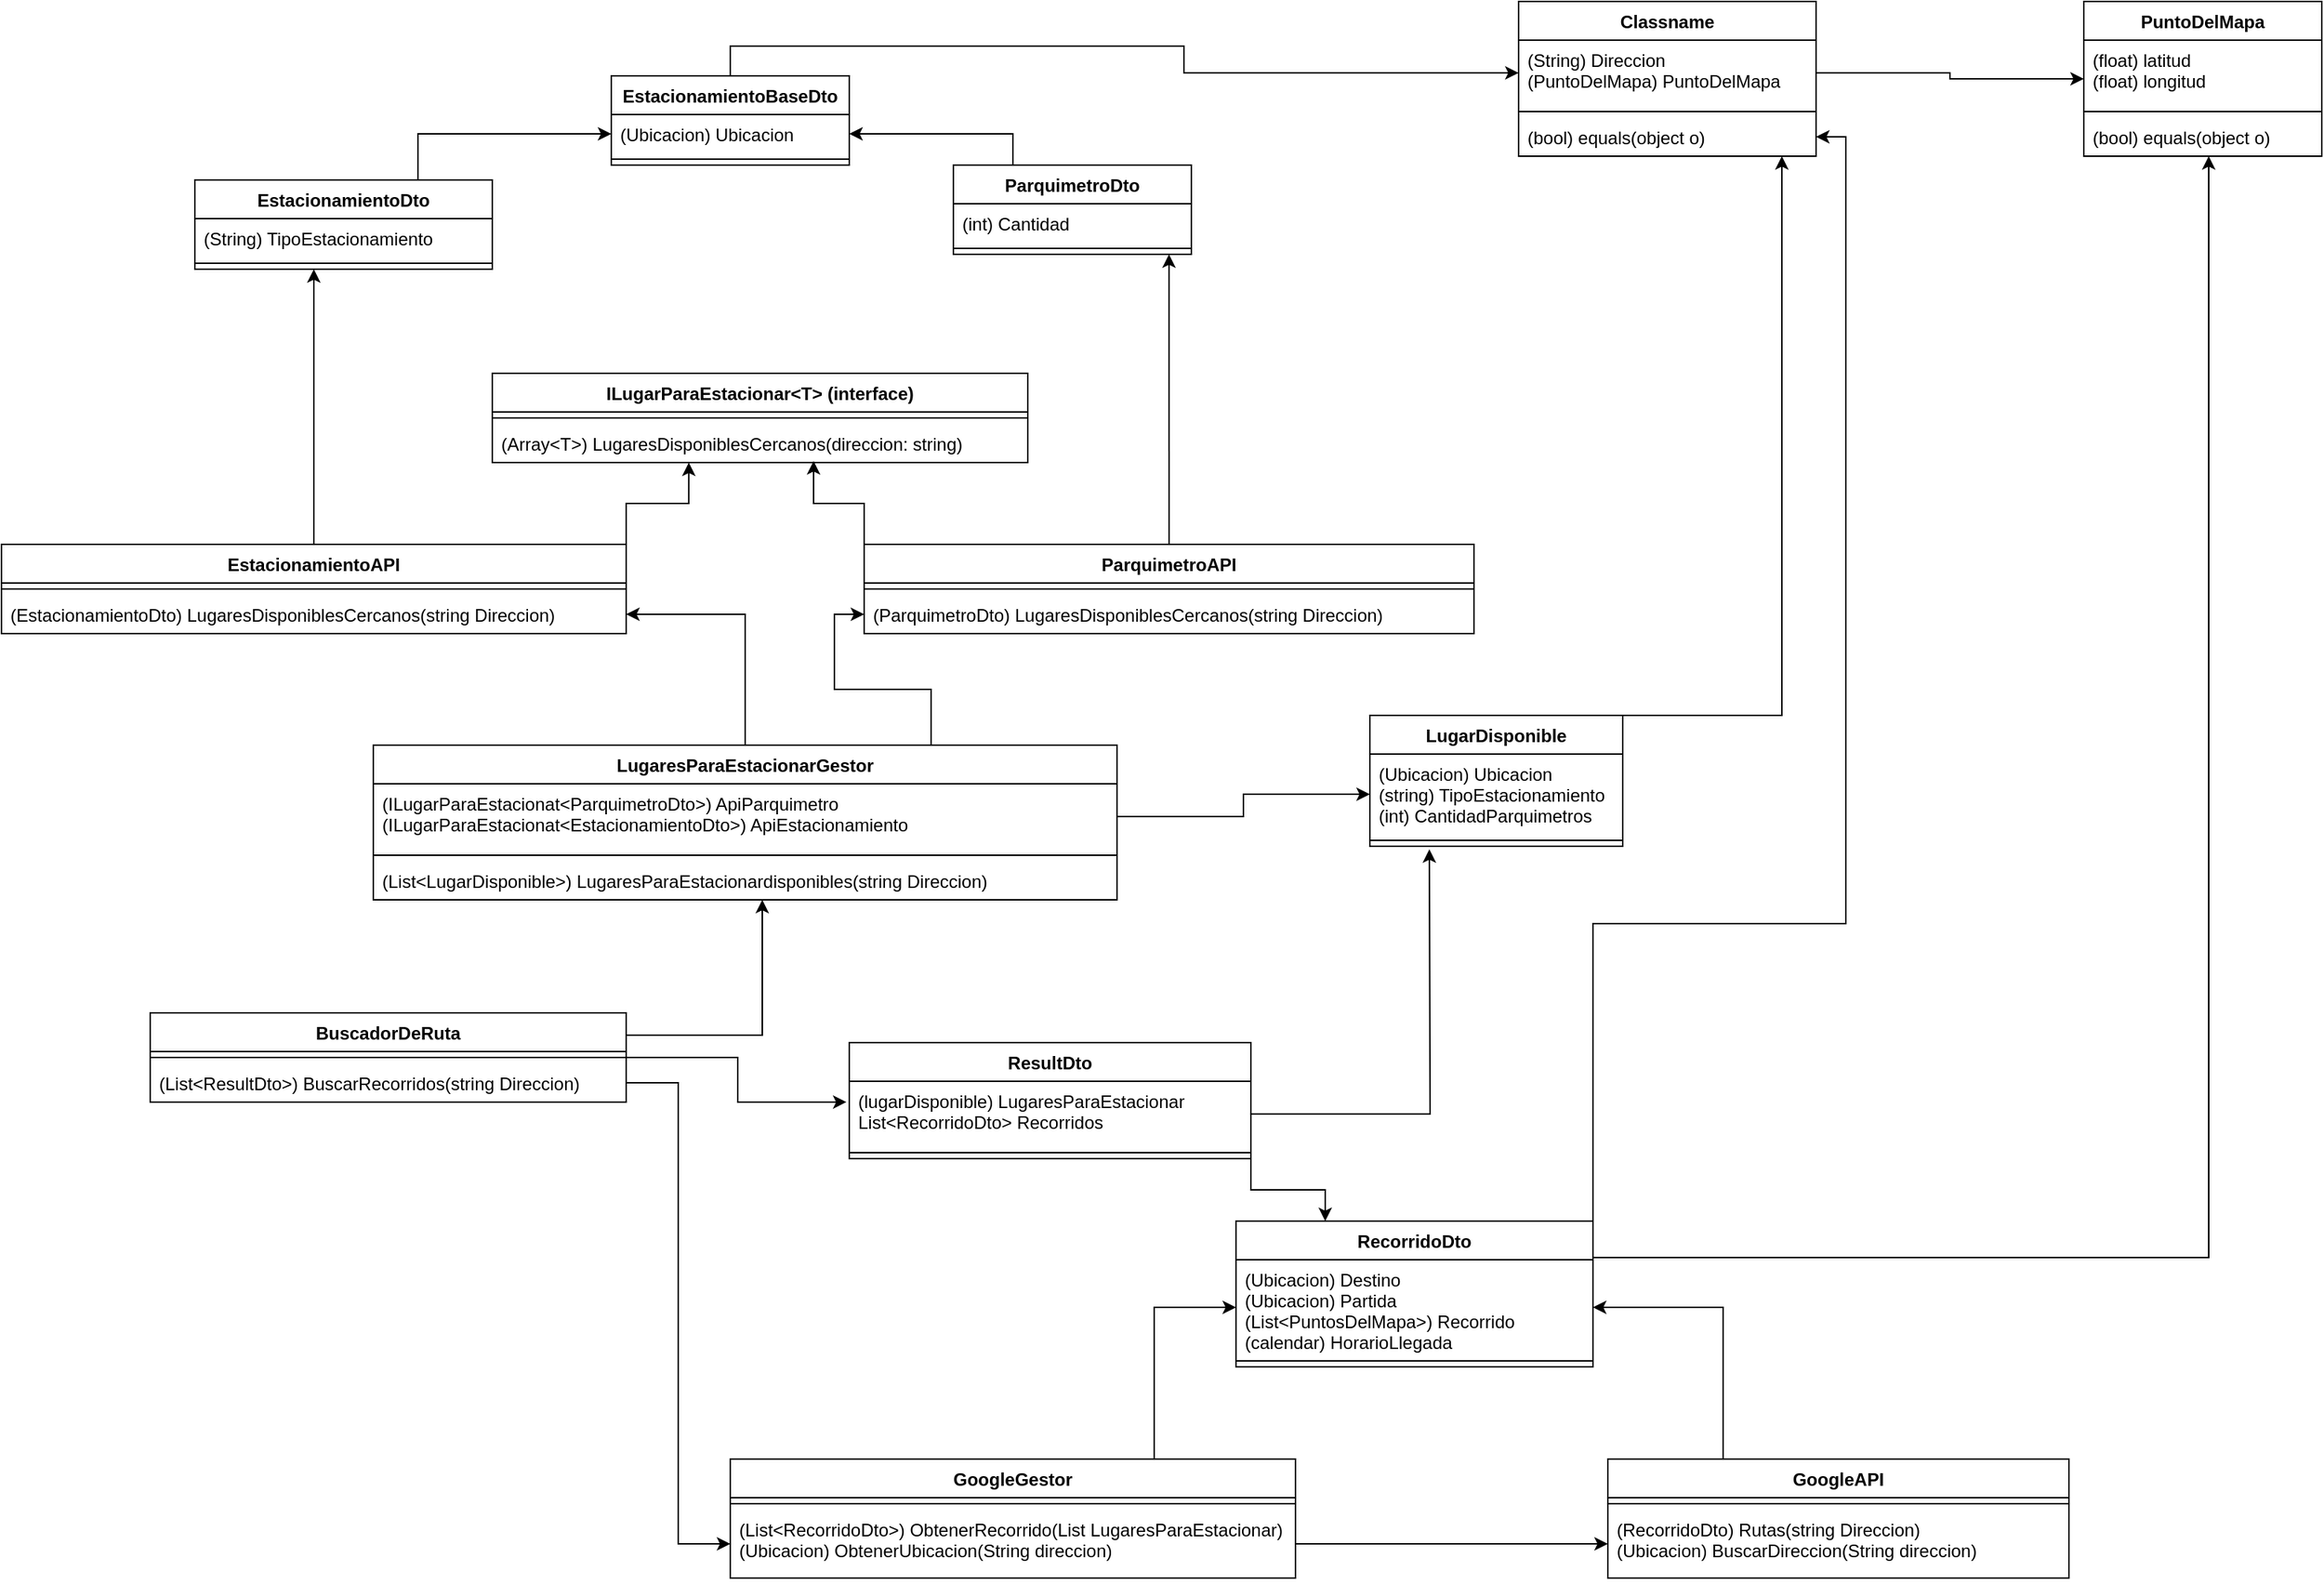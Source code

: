 <mxfile version="15.6.8" type="device"><diagram name="Objetos" id="9f46799a-70d6-7492-0946-bef42562c5a5"><mxGraphModel dx="2522" dy="804" grid="1" gridSize="10" guides="1" tooltips="1" connect="1" arrows="1" fold="1" page="1" pageScale="1" pageWidth="1100" pageHeight="850" background="none" math="0" shadow="0"><root><mxCell id="0"/><mxCell id="1" parent="0"/><mxCell id="ZtPovmmrV-2lYVt7oD1E-54" style="edgeStyle=orthogonalEdgeStyle;rounded=0;orthogonalLoop=1;jettySize=auto;html=1;exitX=0;exitY=0;exitDx=0;exitDy=0;entryX=0.6;entryY=0.962;entryDx=0;entryDy=0;entryPerimeter=0;" parent="1" source="MHXmVaNz-9DCNno7EuRC-1" target="ZtPovmmrV-2lYVt7oD1E-19" edge="1"><mxGeometry relative="1" as="geometry"/></mxCell><mxCell id="ZtPovmmrV-2lYVt7oD1E-56" style="edgeStyle=orthogonalEdgeStyle;rounded=0;orthogonalLoop=1;jettySize=auto;html=1;exitX=0.5;exitY=0;exitDx=0;exitDy=0;entryX=0.906;entryY=1;entryDx=0;entryDy=0;entryPerimeter=0;" parent="1" source="MHXmVaNz-9DCNno7EuRC-1" target="x2M2mlnpcVLHI6Kx0Qy7-11" edge="1"><mxGeometry relative="1" as="geometry"/></mxCell><mxCell id="MHXmVaNz-9DCNno7EuRC-1" value="ParquimetroAPI" style="swimlane;fontStyle=1;align=center;verticalAlign=top;childLayout=stackLayout;horizontal=1;startSize=26;horizontalStack=0;resizeParent=1;resizeParentMax=0;resizeLast=0;collapsible=1;marginBottom=0;" parent="1" vertex="1"><mxGeometry x="290" y="365" width="410" height="60" as="geometry"/></mxCell><mxCell id="MHXmVaNz-9DCNno7EuRC-3" value="" style="line;strokeWidth=1;fillColor=none;align=left;verticalAlign=middle;spacingTop=-1;spacingLeft=3;spacingRight=3;rotatable=0;labelPosition=right;points=[];portConstraint=eastwest;" parent="MHXmVaNz-9DCNno7EuRC-1" vertex="1"><mxGeometry y="26" width="410" height="8" as="geometry"/></mxCell><mxCell id="MHXmVaNz-9DCNno7EuRC-4" value="(ParquimetroDto) LugaresDisponiblesCercanos(string Direccion)" style="text;strokeColor=none;fillColor=none;align=left;verticalAlign=top;spacingLeft=4;spacingRight=4;overflow=hidden;rotatable=0;points=[[0,0.5],[1,0.5]];portConstraint=eastwest;" parent="MHXmVaNz-9DCNno7EuRC-1" vertex="1"><mxGeometry y="34" width="410" height="26" as="geometry"/></mxCell><mxCell id="ZtPovmmrV-2lYVt7oD1E-53" style="edgeStyle=orthogonalEdgeStyle;rounded=0;orthogonalLoop=1;jettySize=auto;html=1;exitX=1;exitY=0;exitDx=0;exitDy=0;entryX=0.367;entryY=1;entryDx=0;entryDy=0;entryPerimeter=0;" parent="1" source="MHXmVaNz-9DCNno7EuRC-5" target="ZtPovmmrV-2lYVt7oD1E-19" edge="1"><mxGeometry relative="1" as="geometry"/></mxCell><mxCell id="ZtPovmmrV-2lYVt7oD1E-55" style="edgeStyle=orthogonalEdgeStyle;rounded=0;orthogonalLoop=1;jettySize=auto;html=1;exitX=0.5;exitY=0;exitDx=0;exitDy=0;entryX=0.4;entryY=1;entryDx=0;entryDy=0;entryPerimeter=0;" parent="1" source="MHXmVaNz-9DCNno7EuRC-5" target="x2M2mlnpcVLHI6Kx0Qy7-7" edge="1"><mxGeometry relative="1" as="geometry"/></mxCell><mxCell id="MHXmVaNz-9DCNno7EuRC-5" value="EstacionamientoAPI" style="swimlane;fontStyle=1;align=center;verticalAlign=top;childLayout=stackLayout;horizontal=1;startSize=26;horizontalStack=0;resizeParent=1;resizeParentMax=0;resizeLast=0;collapsible=1;marginBottom=0;" parent="1" vertex="1"><mxGeometry x="-290" y="365" width="420" height="60" as="geometry"/></mxCell><mxCell id="MHXmVaNz-9DCNno7EuRC-7" value="" style="line;strokeWidth=1;fillColor=none;align=left;verticalAlign=middle;spacingTop=-1;spacingLeft=3;spacingRight=3;rotatable=0;labelPosition=right;points=[];portConstraint=eastwest;" parent="MHXmVaNz-9DCNno7EuRC-5" vertex="1"><mxGeometry y="26" width="420" height="8" as="geometry"/></mxCell><mxCell id="MHXmVaNz-9DCNno7EuRC-8" value="(EstacionamientoDto) LugaresDisponiblesCercanos(string Direccion)" style="text;strokeColor=none;fillColor=none;align=left;verticalAlign=top;spacingLeft=4;spacingRight=4;overflow=hidden;rotatable=0;points=[[0,0.5],[1,0.5]];portConstraint=eastwest;" parent="MHXmVaNz-9DCNno7EuRC-5" vertex="1"><mxGeometry y="34" width="420" height="26" as="geometry"/></mxCell><mxCell id="ZtPovmmrV-2lYVt7oD1E-60" style="edgeStyle=orthogonalEdgeStyle;rounded=0;orthogonalLoop=1;jettySize=auto;html=1;exitX=0.25;exitY=0;exitDx=0;exitDy=0;entryX=1;entryY=0.5;entryDx=0;entryDy=0;" parent="1" source="MHXmVaNz-9DCNno7EuRC-15" target="ZtPovmmrV-2lYVt7oD1E-2" edge="1"><mxGeometry relative="1" as="geometry"/></mxCell><mxCell id="MHXmVaNz-9DCNno7EuRC-15" value="GoogleAPI" style="swimlane;fontStyle=1;align=center;verticalAlign=top;childLayout=stackLayout;horizontal=1;startSize=26;horizontalStack=0;resizeParent=1;resizeParentMax=0;resizeLast=0;collapsible=1;marginBottom=0;" parent="1" vertex="1"><mxGeometry x="790" y="980" width="310" height="80" as="geometry"/></mxCell><mxCell id="MHXmVaNz-9DCNno7EuRC-17" value="" style="line;strokeWidth=1;fillColor=none;align=left;verticalAlign=middle;spacingTop=-1;spacingLeft=3;spacingRight=3;rotatable=0;labelPosition=right;points=[];portConstraint=eastwest;" parent="MHXmVaNz-9DCNno7EuRC-15" vertex="1"><mxGeometry y="26" width="310" height="8" as="geometry"/></mxCell><mxCell id="MHXmVaNz-9DCNno7EuRC-18" value="(RecorridoDto) Rutas(string Direccion)&#10;(Ubicacion) BuscarDireccion(String direccion)" style="text;strokeColor=none;fillColor=none;align=left;verticalAlign=top;spacingLeft=4;spacingRight=4;overflow=hidden;rotatable=0;points=[[0,0.5],[1,0.5]];portConstraint=eastwest;" parent="MHXmVaNz-9DCNno7EuRC-15" vertex="1"><mxGeometry y="34" width="310" height="46" as="geometry"/></mxCell><mxCell id="ZtPovmmrV-2lYVt7oD1E-67" style="edgeStyle=orthogonalEdgeStyle;rounded=0;orthogonalLoop=1;jettySize=auto;html=1;exitX=1;exitY=0.25;exitDx=0;exitDy=0;entryX=0.523;entryY=1;entryDx=0;entryDy=0;entryPerimeter=0;" parent="1" source="MHXmVaNz-9DCNno7EuRC-19" target="ZtPovmmrV-2lYVt7oD1E-66" edge="1"><mxGeometry relative="1" as="geometry"/></mxCell><mxCell id="frEFp2vjjZAUUh8ltTUJ-54" style="edgeStyle=orthogonalEdgeStyle;rounded=0;orthogonalLoop=1;jettySize=auto;html=1;exitX=1;exitY=0.5;exitDx=0;exitDy=0;entryX=-0.007;entryY=0.318;entryDx=0;entryDy=0;entryPerimeter=0;" edge="1" parent="1" source="MHXmVaNz-9DCNno7EuRC-19" target="frEFp2vjjZAUUh8ltTUJ-49"><mxGeometry relative="1" as="geometry"/></mxCell><mxCell id="MHXmVaNz-9DCNno7EuRC-19" value="BuscadorDeRuta" style="swimlane;fontStyle=1;align=center;verticalAlign=top;childLayout=stackLayout;horizontal=1;startSize=26;horizontalStack=0;resizeParent=1;resizeParentMax=0;resizeLast=0;collapsible=1;marginBottom=0;" parent="1" vertex="1"><mxGeometry x="-190" y="680" width="320" height="60" as="geometry"/></mxCell><mxCell id="MHXmVaNz-9DCNno7EuRC-21" value="" style="line;strokeWidth=1;fillColor=none;align=left;verticalAlign=middle;spacingTop=-1;spacingLeft=3;spacingRight=3;rotatable=0;labelPosition=right;points=[];portConstraint=eastwest;" parent="MHXmVaNz-9DCNno7EuRC-19" vertex="1"><mxGeometry y="26" width="320" height="8" as="geometry"/></mxCell><mxCell id="MHXmVaNz-9DCNno7EuRC-22" value="(List&lt;ResultDto&gt;) BuscarRecorridos(string Direccion)" style="text;strokeColor=none;fillColor=none;align=left;verticalAlign=top;spacingLeft=4;spacingRight=4;overflow=hidden;rotatable=0;points=[[0,0.5],[1,0.5]];portConstraint=eastwest;" parent="MHXmVaNz-9DCNno7EuRC-19" vertex="1"><mxGeometry y="34" width="320" height="26" as="geometry"/></mxCell><mxCell id="ZtPovmmrV-2lYVt7oD1E-6" style="edgeStyle=orthogonalEdgeStyle;rounded=0;orthogonalLoop=1;jettySize=auto;html=1;exitX=0.75;exitY=0;exitDx=0;exitDy=0;entryX=0;entryY=0.5;entryDx=0;entryDy=0;" parent="1" source="-i6BnQG2Mtu0yoZ5Eoeo-1" target="ZtPovmmrV-2lYVt7oD1E-2" edge="1"><mxGeometry relative="1" as="geometry"/></mxCell><mxCell id="-i6BnQG2Mtu0yoZ5Eoeo-1" value="GoogleGestor" style="swimlane;fontStyle=1;align=center;verticalAlign=top;childLayout=stackLayout;horizontal=1;startSize=26;horizontalStack=0;resizeParent=1;resizeParentMax=0;resizeLast=0;collapsible=1;marginBottom=0;" parent="1" vertex="1"><mxGeometry x="200" y="980" width="380" height="80" as="geometry"/></mxCell><mxCell id="-i6BnQG2Mtu0yoZ5Eoeo-3" value="" style="line;strokeWidth=1;fillColor=none;align=left;verticalAlign=middle;spacingTop=-1;spacingLeft=3;spacingRight=3;rotatable=0;labelPosition=right;points=[];portConstraint=eastwest;" parent="-i6BnQG2Mtu0yoZ5Eoeo-1" vertex="1"><mxGeometry y="26" width="380" height="8" as="geometry"/></mxCell><mxCell id="-i6BnQG2Mtu0yoZ5Eoeo-4" value="(List&lt;RecorridoDto&gt;) ObtenerRecorrido(List LugaresParaEstacionar)&#10;(Ubicacion) ObtenerUbicacion(String direccion)" style="text;strokeColor=none;fillColor=none;align=left;verticalAlign=top;spacingLeft=4;spacingRight=4;overflow=hidden;rotatable=0;points=[[0,0.5],[1,0.5]];portConstraint=eastwest;" parent="-i6BnQG2Mtu0yoZ5Eoeo-1" vertex="1"><mxGeometry y="34" width="380" height="46" as="geometry"/></mxCell><mxCell id="-i6BnQG2Mtu0yoZ5Eoeo-5" style="edgeStyle=orthogonalEdgeStyle;rounded=0;orthogonalLoop=1;jettySize=auto;html=1;exitX=1;exitY=0.5;exitDx=0;exitDy=0;" parent="1" source="MHXmVaNz-9DCNno7EuRC-22" target="-i6BnQG2Mtu0yoZ5Eoeo-4" edge="1"><mxGeometry relative="1" as="geometry"/></mxCell><mxCell id="frEFp2vjjZAUUh8ltTUJ-34" style="edgeStyle=orthogonalEdgeStyle;rounded=0;orthogonalLoop=1;jettySize=auto;html=1;exitX=0.5;exitY=0;exitDx=0;exitDy=0;entryX=0;entryY=0.5;entryDx=0;entryDy=0;" edge="1" parent="1" source="x2M2mlnpcVLHI6Kx0Qy7-1" target="frEFp2vjjZAUUh8ltTUJ-28"><mxGeometry relative="1" as="geometry"/></mxCell><mxCell id="x2M2mlnpcVLHI6Kx0Qy7-1" value="EstacionamientoBaseDto" style="swimlane;fontStyle=1;align=center;verticalAlign=top;childLayout=stackLayout;horizontal=1;startSize=26;horizontalStack=0;resizeParent=1;resizeParentMax=0;resizeLast=0;collapsible=1;marginBottom=0;" parent="1" vertex="1"><mxGeometry x="120" y="50" width="160" height="60" as="geometry"/></mxCell><mxCell id="x2M2mlnpcVLHI6Kx0Qy7-2" value="(Ubicacion) Ubicacion" style="text;strokeColor=none;fillColor=none;align=left;verticalAlign=top;spacingLeft=4;spacingRight=4;overflow=hidden;rotatable=0;points=[[0,0.5],[1,0.5]];portConstraint=eastwest;" parent="x2M2mlnpcVLHI6Kx0Qy7-1" vertex="1"><mxGeometry y="26" width="160" height="26" as="geometry"/></mxCell><mxCell id="x2M2mlnpcVLHI6Kx0Qy7-3" value="" style="line;strokeWidth=1;fillColor=none;align=left;verticalAlign=middle;spacingTop=-1;spacingLeft=3;spacingRight=3;rotatable=0;labelPosition=right;points=[];portConstraint=eastwest;" parent="x2M2mlnpcVLHI6Kx0Qy7-1" vertex="1"><mxGeometry y="52" width="160" height="8" as="geometry"/></mxCell><mxCell id="ZtPovmmrV-2lYVt7oD1E-45" style="edgeStyle=orthogonalEdgeStyle;rounded=0;orthogonalLoop=1;jettySize=auto;html=1;exitX=0.75;exitY=0;exitDx=0;exitDy=0;entryX=0;entryY=0.5;entryDx=0;entryDy=0;" parent="1" source="x2M2mlnpcVLHI6Kx0Qy7-5" target="x2M2mlnpcVLHI6Kx0Qy7-2" edge="1"><mxGeometry relative="1" as="geometry"/></mxCell><mxCell id="x2M2mlnpcVLHI6Kx0Qy7-5" value="EstacionamientoDto" style="swimlane;fontStyle=1;align=center;verticalAlign=top;childLayout=stackLayout;horizontal=1;startSize=26;horizontalStack=0;resizeParent=1;resizeParentMax=0;resizeLast=0;collapsible=1;marginBottom=0;" parent="1" vertex="1"><mxGeometry x="-160" y="120" width="200" height="60" as="geometry"/></mxCell><mxCell id="x2M2mlnpcVLHI6Kx0Qy7-6" value="(String) TipoEstacionamiento" style="text;strokeColor=none;fillColor=none;align=left;verticalAlign=top;spacingLeft=4;spacingRight=4;overflow=hidden;rotatable=0;points=[[0,0.5],[1,0.5]];portConstraint=eastwest;" parent="x2M2mlnpcVLHI6Kx0Qy7-5" vertex="1"><mxGeometry y="26" width="200" height="26" as="geometry"/></mxCell><mxCell id="x2M2mlnpcVLHI6Kx0Qy7-7" value="" style="line;strokeWidth=1;fillColor=none;align=left;verticalAlign=middle;spacingTop=-1;spacingLeft=3;spacingRight=3;rotatable=0;labelPosition=right;points=[];portConstraint=eastwest;" parent="x2M2mlnpcVLHI6Kx0Qy7-5" vertex="1"><mxGeometry y="52" width="200" height="8" as="geometry"/></mxCell><mxCell id="ZtPovmmrV-2lYVt7oD1E-46" style="edgeStyle=orthogonalEdgeStyle;rounded=0;orthogonalLoop=1;jettySize=auto;html=1;exitX=0.25;exitY=0;exitDx=0;exitDy=0;entryX=1;entryY=0.5;entryDx=0;entryDy=0;" parent="1" source="x2M2mlnpcVLHI6Kx0Qy7-9" target="x2M2mlnpcVLHI6Kx0Qy7-2" edge="1"><mxGeometry relative="1" as="geometry"/></mxCell><mxCell id="x2M2mlnpcVLHI6Kx0Qy7-9" value="ParquimetroDto" style="swimlane;fontStyle=1;align=center;verticalAlign=top;childLayout=stackLayout;horizontal=1;startSize=26;horizontalStack=0;resizeParent=1;resizeParentMax=0;resizeLast=0;collapsible=1;marginBottom=0;" parent="1" vertex="1"><mxGeometry x="350" y="110" width="160" height="60" as="geometry"/></mxCell><mxCell id="x2M2mlnpcVLHI6Kx0Qy7-10" value="(int) Cantidad" style="text;strokeColor=none;fillColor=none;align=left;verticalAlign=top;spacingLeft=4;spacingRight=4;overflow=hidden;rotatable=0;points=[[0,0.5],[1,0.5]];portConstraint=eastwest;" parent="x2M2mlnpcVLHI6Kx0Qy7-9" vertex="1"><mxGeometry y="26" width="160" height="26" as="geometry"/></mxCell><mxCell id="x2M2mlnpcVLHI6Kx0Qy7-11" value="" style="line;strokeWidth=1;fillColor=none;align=left;verticalAlign=middle;spacingTop=-1;spacingLeft=3;spacingRight=3;rotatable=0;labelPosition=right;points=[];portConstraint=eastwest;" parent="x2M2mlnpcVLHI6Kx0Qy7-9" vertex="1"><mxGeometry y="52" width="160" height="8" as="geometry"/></mxCell><mxCell id="frEFp2vjjZAUUh8ltTUJ-37" style="edgeStyle=orthogonalEdgeStyle;rounded=0;orthogonalLoop=1;jettySize=auto;html=1;exitX=1;exitY=0;exitDx=0;exitDy=0;entryX=1;entryY=0.5;entryDx=0;entryDy=0;" edge="1" parent="1" source="ZtPovmmrV-2lYVt7oD1E-1" target="frEFp2vjjZAUUh8ltTUJ-30"><mxGeometry relative="1" as="geometry"><Array as="points"><mxPoint x="950" y="620"/><mxPoint x="950" y="91"/></Array></mxGeometry></mxCell><mxCell id="frEFp2vjjZAUUh8ltTUJ-46" style="edgeStyle=orthogonalEdgeStyle;rounded=0;orthogonalLoop=1;jettySize=auto;html=1;exitX=1;exitY=0.25;exitDx=0;exitDy=0;entryX=0.525;entryY=1;entryDx=0;entryDy=0;entryPerimeter=0;" edge="1" parent="1" source="ZtPovmmrV-2lYVt7oD1E-1" target="frEFp2vjjZAUUh8ltTUJ-42"><mxGeometry relative="1" as="geometry"><mxPoint x="920" y="650" as="targetPoint"/></mxGeometry></mxCell><mxCell id="ZtPovmmrV-2lYVt7oD1E-1" value="RecorridoDto" style="swimlane;fontStyle=1;align=center;verticalAlign=top;childLayout=stackLayout;horizontal=1;startSize=26;horizontalStack=0;resizeParent=1;resizeParentMax=0;resizeLast=0;collapsible=1;marginBottom=0;" parent="1" vertex="1"><mxGeometry x="540" y="820" width="240" height="98" as="geometry"/></mxCell><mxCell id="ZtPovmmrV-2lYVt7oD1E-2" value="(Ubicacion) Destino&#10;(Ubicacion) Partida&#10;(List&lt;PuntosDelMapa&gt;) Recorrido&#10;(calendar) HorarioLlegada" style="text;strokeColor=none;fillColor=none;align=left;verticalAlign=top;spacingLeft=4;spacingRight=4;overflow=hidden;rotatable=0;points=[[0,0.5],[1,0.5]];portConstraint=eastwest;" parent="ZtPovmmrV-2lYVt7oD1E-1" vertex="1"><mxGeometry y="26" width="240" height="64" as="geometry"/></mxCell><mxCell id="ZtPovmmrV-2lYVt7oD1E-3" value="" style="line;strokeWidth=1;fillColor=none;align=left;verticalAlign=middle;spacingTop=-1;spacingLeft=3;spacingRight=3;rotatable=0;labelPosition=right;points=[];portConstraint=eastwest;" parent="ZtPovmmrV-2lYVt7oD1E-1" vertex="1"><mxGeometry y="90" width="240" height="8" as="geometry"/></mxCell><mxCell id="ZtPovmmrV-2lYVt7oD1E-16" value="ILugarParaEstacionar&lt;T&gt; (interface)" style="swimlane;fontStyle=1;align=center;verticalAlign=top;childLayout=stackLayout;horizontal=1;startSize=26;horizontalStack=0;resizeParent=1;resizeParentMax=0;resizeLast=0;collapsible=1;marginBottom=0;" parent="1" vertex="1"><mxGeometry x="40" y="250" width="360" height="60" as="geometry"/></mxCell><mxCell id="ZtPovmmrV-2lYVt7oD1E-18" value="" style="line;strokeWidth=1;fillColor=none;align=left;verticalAlign=middle;spacingTop=-1;spacingLeft=3;spacingRight=3;rotatable=0;labelPosition=right;points=[];portConstraint=eastwest;" parent="ZtPovmmrV-2lYVt7oD1E-16" vertex="1"><mxGeometry y="26" width="360" height="8" as="geometry"/></mxCell><mxCell id="ZtPovmmrV-2lYVt7oD1E-19" value="(Array&lt;T&gt;) LugaresDisponiblesCercanos(direccion: string)" style="text;strokeColor=none;fillColor=none;align=left;verticalAlign=top;spacingLeft=4;spacingRight=4;overflow=hidden;rotatable=0;points=[[0,0.5],[1,0.5]];portConstraint=eastwest;" parent="ZtPovmmrV-2lYVt7oD1E-16" vertex="1"><mxGeometry y="34" width="360" height="26" as="geometry"/></mxCell><mxCell id="ZtPovmmrV-2lYVt7oD1E-59" style="edgeStyle=orthogonalEdgeStyle;rounded=0;orthogonalLoop=1;jettySize=auto;html=1;exitX=1;exitY=0.5;exitDx=0;exitDy=0;entryX=0;entryY=0.5;entryDx=0;entryDy=0;" parent="1" source="-i6BnQG2Mtu0yoZ5Eoeo-4" target="MHXmVaNz-9DCNno7EuRC-18" edge="1"><mxGeometry relative="1" as="geometry"/></mxCell><mxCell id="ZtPovmmrV-2lYVt7oD1E-69" style="edgeStyle=orthogonalEdgeStyle;rounded=0;orthogonalLoop=1;jettySize=auto;html=1;exitX=0.5;exitY=0;exitDx=0;exitDy=0;entryX=1;entryY=0.5;entryDx=0;entryDy=0;" parent="1" source="ZtPovmmrV-2lYVt7oD1E-63" target="MHXmVaNz-9DCNno7EuRC-8" edge="1"><mxGeometry relative="1" as="geometry"/></mxCell><mxCell id="ZtPovmmrV-2lYVt7oD1E-70" style="edgeStyle=orthogonalEdgeStyle;rounded=0;orthogonalLoop=1;jettySize=auto;html=1;exitX=0.75;exitY=0;exitDx=0;exitDy=0;entryX=0;entryY=0.5;entryDx=0;entryDy=0;" parent="1" source="ZtPovmmrV-2lYVt7oD1E-63" target="MHXmVaNz-9DCNno7EuRC-4" edge="1"><mxGeometry relative="1" as="geometry"/></mxCell><mxCell id="ZtPovmmrV-2lYVt7oD1E-63" value="LugaresParaEstacionarGestor" style="swimlane;fontStyle=1;align=center;verticalAlign=top;childLayout=stackLayout;horizontal=1;startSize=26;horizontalStack=0;resizeParent=1;resizeParentMax=0;resizeLast=0;collapsible=1;marginBottom=0;" parent="1" vertex="1"><mxGeometry x="-40" y="500" width="500" height="104" as="geometry"/></mxCell><mxCell id="ZtPovmmrV-2lYVt7oD1E-64" value="(ILugarParaEstacionat&lt;ParquimetroDto&gt;) ApiParquimetro&#10;(ILugarParaEstacionat&lt;EstacionamientoDto&gt;) ApiEstacionamiento" style="text;strokeColor=none;fillColor=none;align=left;verticalAlign=top;spacingLeft=4;spacingRight=4;overflow=hidden;rotatable=0;points=[[0,0.5],[1,0.5]];portConstraint=eastwest;" parent="ZtPovmmrV-2lYVt7oD1E-63" vertex="1"><mxGeometry y="26" width="500" height="44" as="geometry"/></mxCell><mxCell id="ZtPovmmrV-2lYVt7oD1E-65" value="" style="line;strokeWidth=1;fillColor=none;align=left;verticalAlign=middle;spacingTop=-1;spacingLeft=3;spacingRight=3;rotatable=0;labelPosition=right;points=[];portConstraint=eastwest;" parent="ZtPovmmrV-2lYVt7oD1E-63" vertex="1"><mxGeometry y="70" width="500" height="8" as="geometry"/></mxCell><mxCell id="ZtPovmmrV-2lYVt7oD1E-66" value="(List&lt;LugarDisponible&gt;) LugaresParaEstacionardisponibles(string Direccion)" style="text;strokeColor=none;fillColor=none;align=left;verticalAlign=top;spacingLeft=4;spacingRight=4;overflow=hidden;rotatable=0;points=[[0,0.5],[1,0.5]];portConstraint=eastwest;" parent="ZtPovmmrV-2lYVt7oD1E-63" vertex="1"><mxGeometry y="78" width="500" height="26" as="geometry"/></mxCell><mxCell id="frEFp2vjjZAUUh8ltTUJ-35" style="edgeStyle=orthogonalEdgeStyle;rounded=0;orthogonalLoop=1;jettySize=auto;html=1;exitX=1;exitY=0;exitDx=0;exitDy=0;entryX=0.885;entryY=1;entryDx=0;entryDy=0;entryPerimeter=0;" edge="1" parent="1" source="frEFp2vjjZAUUh8ltTUJ-20" target="frEFp2vjjZAUUh8ltTUJ-30"><mxGeometry relative="1" as="geometry"><Array as="points"><mxPoint x="907" y="480"/></Array></mxGeometry></mxCell><mxCell id="frEFp2vjjZAUUh8ltTUJ-20" value="LugarDisponible" style="swimlane;fontStyle=1;align=center;verticalAlign=top;childLayout=stackLayout;horizontal=1;startSize=26;horizontalStack=0;resizeParent=1;resizeParentMax=0;resizeLast=0;collapsible=1;marginBottom=0;" vertex="1" parent="1"><mxGeometry x="630" y="480" width="170" height="88" as="geometry"/></mxCell><mxCell id="frEFp2vjjZAUUh8ltTUJ-21" value="(Ubicacion) Ubicacion&#10;(string) TipoEstacionamiento&#10;(int) CantidadParquimetros" style="text;strokeColor=none;fillColor=none;align=left;verticalAlign=top;spacingLeft=4;spacingRight=4;overflow=hidden;rotatable=0;points=[[0,0.5],[1,0.5]];portConstraint=eastwest;" vertex="1" parent="frEFp2vjjZAUUh8ltTUJ-20"><mxGeometry y="26" width="170" height="54" as="geometry"/></mxCell><mxCell id="frEFp2vjjZAUUh8ltTUJ-22" value="" style="line;strokeWidth=1;fillColor=none;align=left;verticalAlign=middle;spacingTop=-1;spacingLeft=3;spacingRight=3;rotatable=0;labelPosition=right;points=[];portConstraint=eastwest;" vertex="1" parent="frEFp2vjjZAUUh8ltTUJ-20"><mxGeometry y="80" width="170" height="8" as="geometry"/></mxCell><mxCell id="frEFp2vjjZAUUh8ltTUJ-25" style="edgeStyle=orthogonalEdgeStyle;rounded=0;orthogonalLoop=1;jettySize=auto;html=1;exitX=1;exitY=0.5;exitDx=0;exitDy=0;entryX=0;entryY=0.5;entryDx=0;entryDy=0;" edge="1" parent="1" source="ZtPovmmrV-2lYVt7oD1E-64" target="frEFp2vjjZAUUh8ltTUJ-21"><mxGeometry relative="1" as="geometry"/></mxCell><mxCell id="frEFp2vjjZAUUh8ltTUJ-27" value="Classname" style="swimlane;fontStyle=1;align=center;verticalAlign=top;childLayout=stackLayout;horizontal=1;startSize=26;horizontalStack=0;resizeParent=1;resizeParentMax=0;resizeLast=0;collapsible=1;marginBottom=0;" vertex="1" parent="1"><mxGeometry x="730" width="200" height="104" as="geometry"/></mxCell><mxCell id="frEFp2vjjZAUUh8ltTUJ-28" value="(String) Direccion&#10;(PuntoDelMapa) PuntoDelMapa" style="text;strokeColor=none;fillColor=none;align=left;verticalAlign=top;spacingLeft=4;spacingRight=4;overflow=hidden;rotatable=0;points=[[0,0.5],[1,0.5]];portConstraint=eastwest;" vertex="1" parent="frEFp2vjjZAUUh8ltTUJ-27"><mxGeometry y="26" width="200" height="44" as="geometry"/></mxCell><mxCell id="frEFp2vjjZAUUh8ltTUJ-29" value="" style="line;strokeWidth=1;fillColor=none;align=left;verticalAlign=middle;spacingTop=-1;spacingLeft=3;spacingRight=3;rotatable=0;labelPosition=right;points=[];portConstraint=eastwest;" vertex="1" parent="frEFp2vjjZAUUh8ltTUJ-27"><mxGeometry y="70" width="200" height="8" as="geometry"/></mxCell><mxCell id="frEFp2vjjZAUUh8ltTUJ-30" value="(bool) equals(object o) " style="text;strokeColor=none;fillColor=none;align=left;verticalAlign=top;spacingLeft=4;spacingRight=4;overflow=hidden;rotatable=0;points=[[0,0.5],[1,0.5]];portConstraint=eastwest;" vertex="1" parent="frEFp2vjjZAUUh8ltTUJ-27"><mxGeometry y="78" width="200" height="26" as="geometry"/></mxCell><mxCell id="frEFp2vjjZAUUh8ltTUJ-39" value="PuntoDelMapa" style="swimlane;fontStyle=1;align=center;verticalAlign=top;childLayout=stackLayout;horizontal=1;startSize=26;horizontalStack=0;resizeParent=1;resizeParentMax=0;resizeLast=0;collapsible=1;marginBottom=0;" vertex="1" parent="1"><mxGeometry x="1110" width="160" height="104" as="geometry"/></mxCell><mxCell id="frEFp2vjjZAUUh8ltTUJ-40" value="(float) latitud&#10;(float) longitud" style="text;strokeColor=none;fillColor=none;align=left;verticalAlign=top;spacingLeft=4;spacingRight=4;overflow=hidden;rotatable=0;points=[[0,0.5],[1,0.5]];portConstraint=eastwest;" vertex="1" parent="frEFp2vjjZAUUh8ltTUJ-39"><mxGeometry y="26" width="160" height="44" as="geometry"/></mxCell><mxCell id="frEFp2vjjZAUUh8ltTUJ-41" value="" style="line;strokeWidth=1;fillColor=none;align=left;verticalAlign=middle;spacingTop=-1;spacingLeft=3;spacingRight=3;rotatable=0;labelPosition=right;points=[];portConstraint=eastwest;" vertex="1" parent="frEFp2vjjZAUUh8ltTUJ-39"><mxGeometry y="70" width="160" height="8" as="geometry"/></mxCell><mxCell id="frEFp2vjjZAUUh8ltTUJ-42" value="(bool) equals(object o) " style="text;strokeColor=none;fillColor=none;align=left;verticalAlign=top;spacingLeft=4;spacingRight=4;overflow=hidden;rotatable=0;points=[[0,0.5],[1,0.5]];portConstraint=eastwest;" vertex="1" parent="frEFp2vjjZAUUh8ltTUJ-39"><mxGeometry y="78" width="160" height="26" as="geometry"/></mxCell><mxCell id="frEFp2vjjZAUUh8ltTUJ-47" style="edgeStyle=orthogonalEdgeStyle;rounded=0;orthogonalLoop=1;jettySize=auto;html=1;exitX=1;exitY=0.5;exitDx=0;exitDy=0;entryX=0;entryY=0.5;entryDx=0;entryDy=0;" edge="1" parent="1" source="frEFp2vjjZAUUh8ltTUJ-28" target="frEFp2vjjZAUUh8ltTUJ-39"><mxGeometry relative="1" as="geometry"/></mxCell><mxCell id="frEFp2vjjZAUUh8ltTUJ-53" style="edgeStyle=orthogonalEdgeStyle;rounded=0;orthogonalLoop=1;jettySize=auto;html=1;exitX=1;exitY=1;exitDx=0;exitDy=0;entryX=0.25;entryY=0;entryDx=0;entryDy=0;" edge="1" parent="1" source="frEFp2vjjZAUUh8ltTUJ-48" target="ZtPovmmrV-2lYVt7oD1E-1"><mxGeometry relative="1" as="geometry"/></mxCell><mxCell id="frEFp2vjjZAUUh8ltTUJ-48" value="ResultDto" style="swimlane;fontStyle=1;align=center;verticalAlign=top;childLayout=stackLayout;horizontal=1;startSize=26;horizontalStack=0;resizeParent=1;resizeParentMax=0;resizeLast=0;collapsible=1;marginBottom=0;" vertex="1" parent="1"><mxGeometry x="280" y="700" width="270" height="78" as="geometry"/></mxCell><mxCell id="frEFp2vjjZAUUh8ltTUJ-49" value="(lugarDisponible) LugaresParaEstacionar&#10;List&lt;RecorridoDto&gt; Recorridos" style="text;strokeColor=none;fillColor=none;align=left;verticalAlign=top;spacingLeft=4;spacingRight=4;overflow=hidden;rotatable=0;points=[[0,0.5],[1,0.5]];portConstraint=eastwest;" vertex="1" parent="frEFp2vjjZAUUh8ltTUJ-48"><mxGeometry y="26" width="270" height="44" as="geometry"/></mxCell><mxCell id="frEFp2vjjZAUUh8ltTUJ-50" value="" style="line;strokeWidth=1;fillColor=none;align=left;verticalAlign=middle;spacingTop=-1;spacingLeft=3;spacingRight=3;rotatable=0;labelPosition=right;points=[];portConstraint=eastwest;" vertex="1" parent="frEFp2vjjZAUUh8ltTUJ-48"><mxGeometry y="70" width="270" height="8" as="geometry"/></mxCell><mxCell id="frEFp2vjjZAUUh8ltTUJ-52" style="edgeStyle=orthogonalEdgeStyle;rounded=0;orthogonalLoop=1;jettySize=auto;html=1;exitX=1;exitY=0.5;exitDx=0;exitDy=0;" edge="1" parent="1" source="frEFp2vjjZAUUh8ltTUJ-49"><mxGeometry relative="1" as="geometry"><mxPoint x="670" y="570" as="targetPoint"/></mxGeometry></mxCell></root></mxGraphModel></diagram></mxfile>